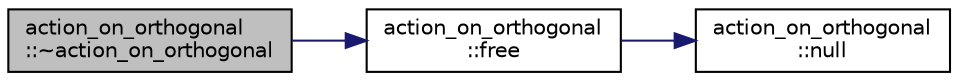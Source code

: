 digraph "action_on_orthogonal::~action_on_orthogonal"
{
  edge [fontname="Helvetica",fontsize="10",labelfontname="Helvetica",labelfontsize="10"];
  node [fontname="Helvetica",fontsize="10",shape=record];
  rankdir="LR";
  Node3 [label="action_on_orthogonal\l::~action_on_orthogonal",height=0.2,width=0.4,color="black", fillcolor="grey75", style="filled", fontcolor="black"];
  Node3 -> Node4 [color="midnightblue",fontsize="10",style="solid",fontname="Helvetica"];
  Node4 [label="action_on_orthogonal\l::free",height=0.2,width=0.4,color="black", fillcolor="white", style="filled",URL="$dc/d87/classaction__on__orthogonal.html#a44eaca6df9aa227c3f8263e08403aabf"];
  Node4 -> Node5 [color="midnightblue",fontsize="10",style="solid",fontname="Helvetica"];
  Node5 [label="action_on_orthogonal\l::null",height=0.2,width=0.4,color="black", fillcolor="white", style="filled",URL="$dc/d87/classaction__on__orthogonal.html#a50e34fbf0f74c9fb81867ae2d36d5f75"];
}
